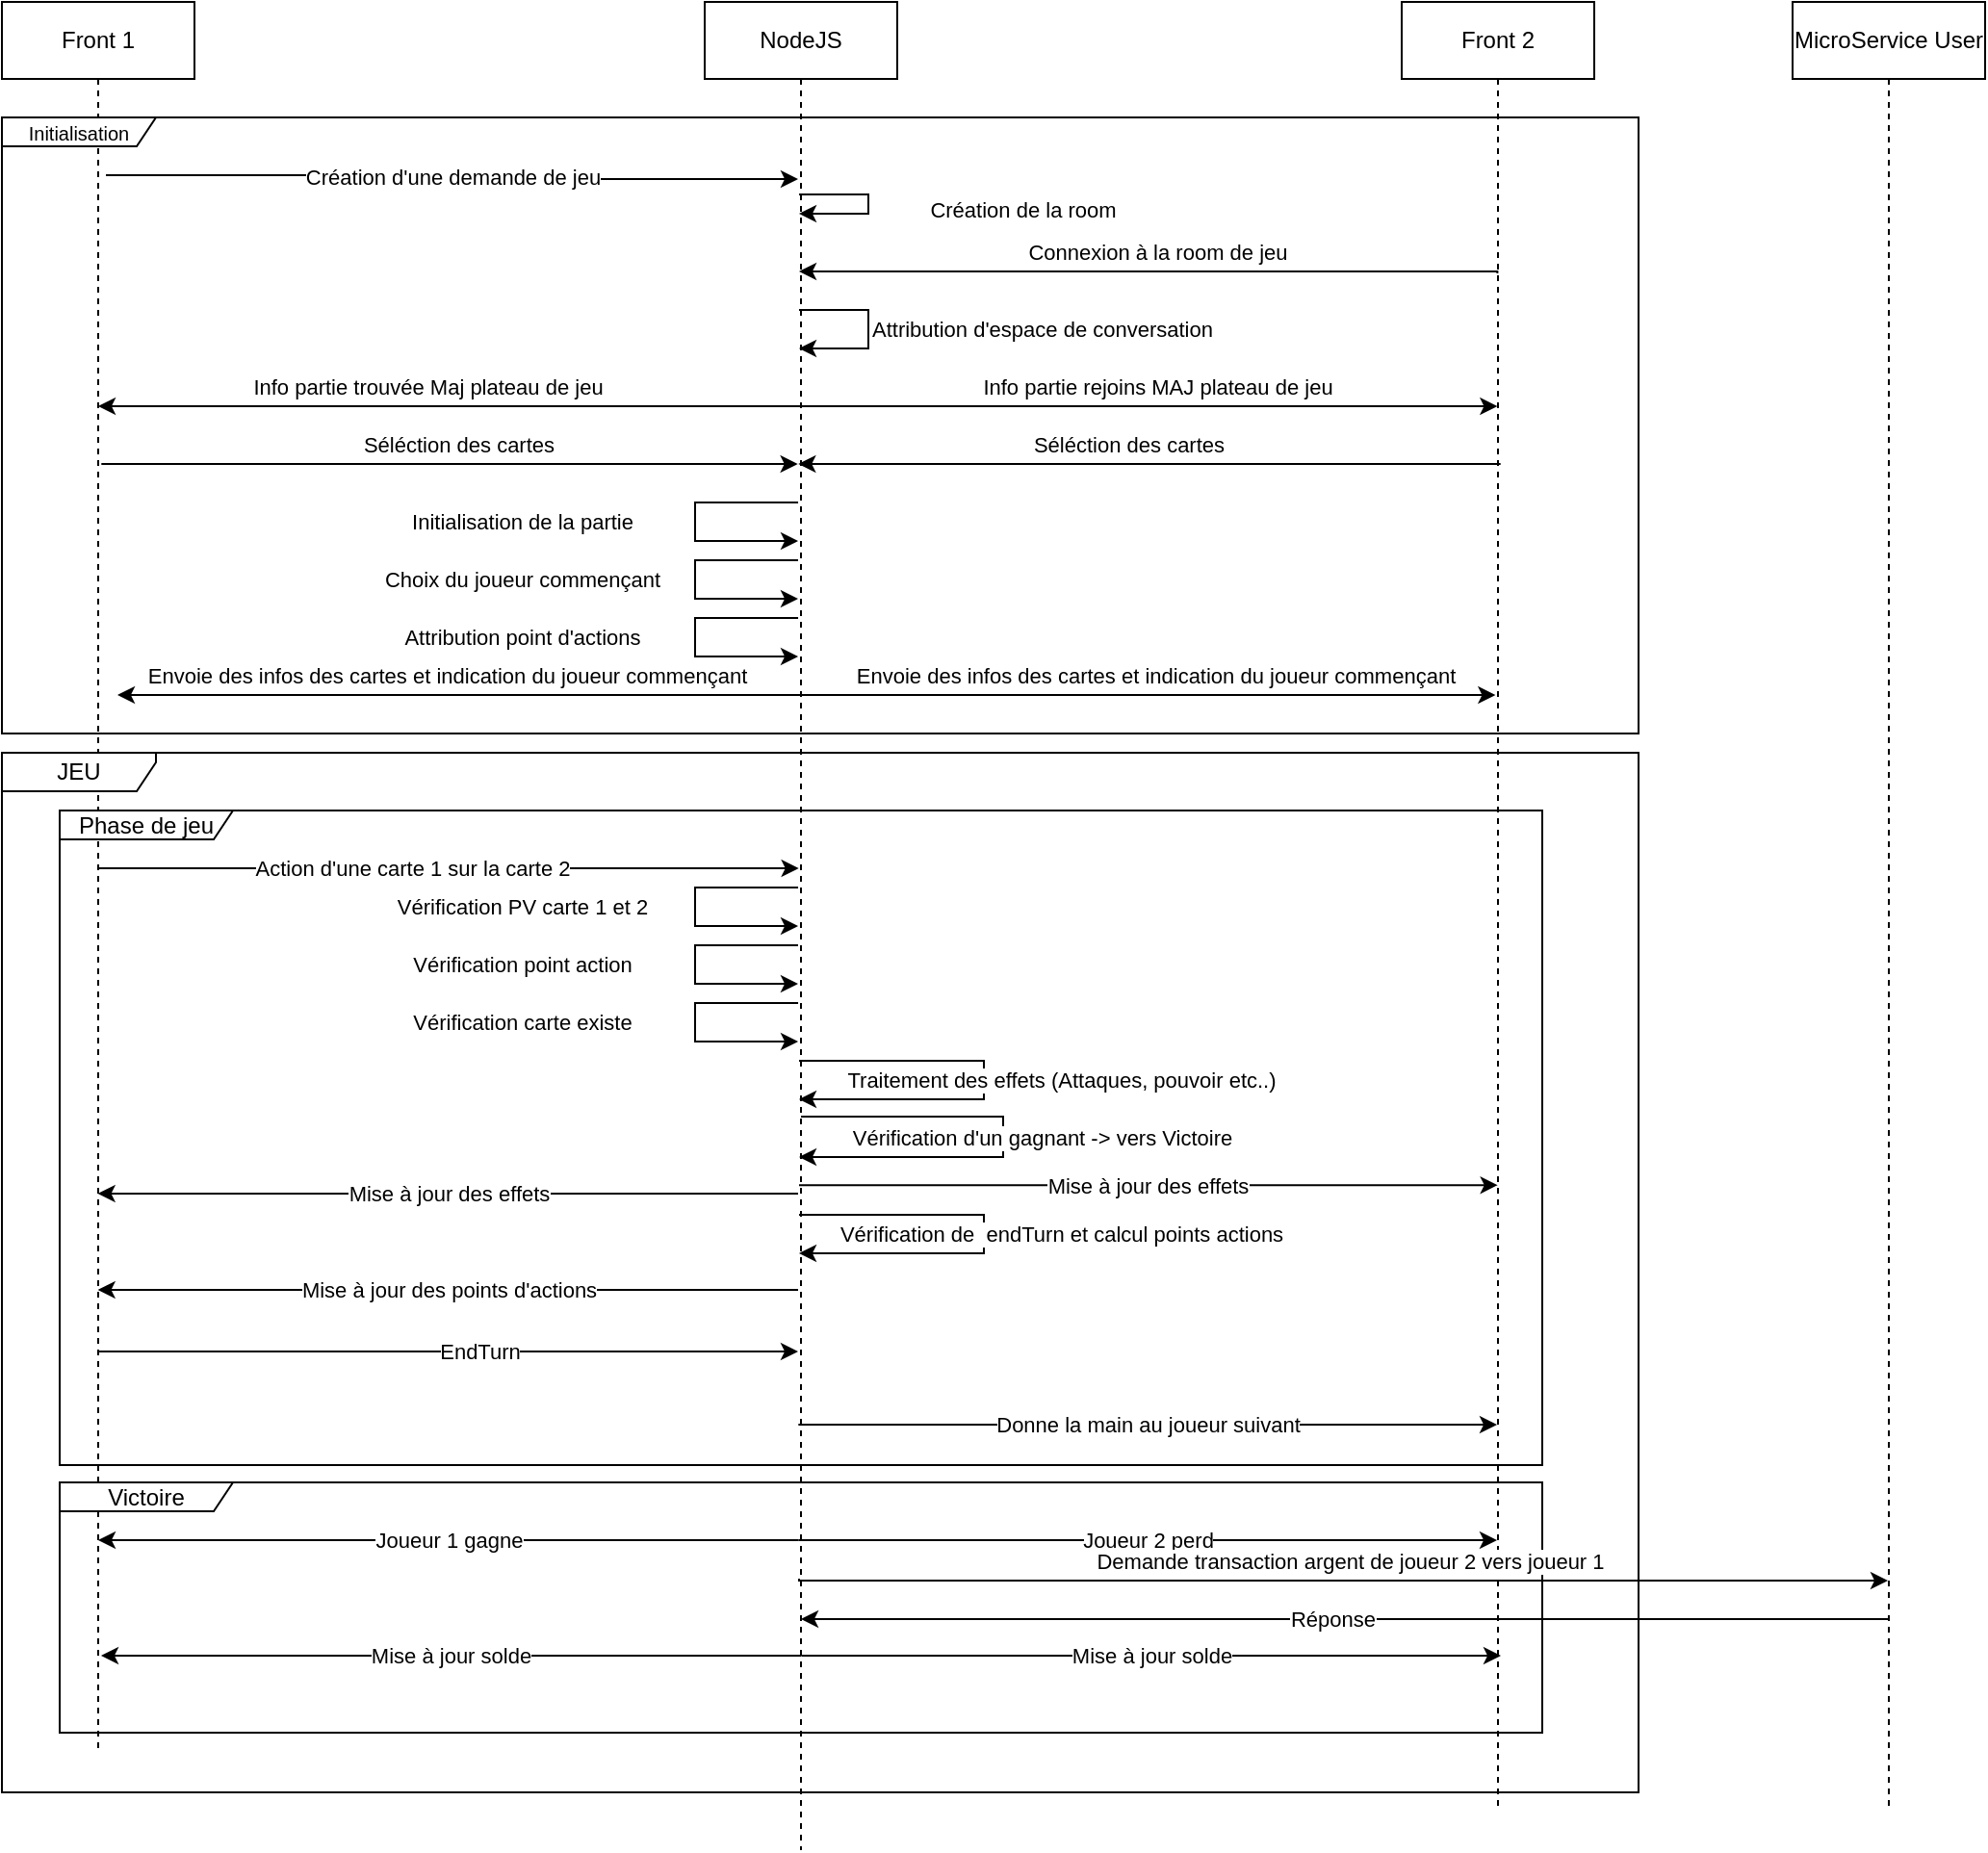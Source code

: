 <mxfile version="22.1.2" type="google">
  <diagram name="Page-1" id="gnVFWZGqIc8BrULZ6FPJ">
    <mxGraphModel grid="1" page="1" gridSize="10" guides="1" tooltips="1" connect="1" arrows="1" fold="1" pageScale="1" pageWidth="827" pageHeight="1169" math="0" shadow="0">
      <root>
        <mxCell id="0" />
        <mxCell id="1" parent="0" />
        <mxCell id="oDQM0gnMrSCix5-Gq_yv-5" value="Création d&#39;une demande de jeu" style="edgeStyle=orthogonalEdgeStyle;rounded=0;orthogonalLoop=1;jettySize=auto;html=1;curved=0;exitX=0.505;exitY=0.198;exitDx=0;exitDy=0;exitPerimeter=0;" edge="1" parent="1">
          <mxGeometry relative="1" as="geometry">
            <mxPoint x="413.5" y="151.52" as="targetPoint" />
            <mxPoint x="54" y="150.0" as="sourcePoint" />
            <Array as="points">
              <mxPoint x="234" y="150" />
              <mxPoint x="234" y="152" />
              <mxPoint x="413" y="152" />
            </Array>
          </mxGeometry>
        </mxCell>
        <mxCell id="oDQM0gnMrSCix5-Gq_yv-15" style="edgeStyle=orthogonalEdgeStyle;rounded=0;orthogonalLoop=1;jettySize=auto;html=1;curved=0;" edge="1" parent="1">
          <mxGeometry relative="1" as="geometry">
            <mxPoint x="49.997" y="510" as="sourcePoint" />
            <mxPoint x="413.83" y="510" as="targetPoint" />
            <Array as="points">
              <mxPoint x="230.33" y="510" />
              <mxPoint x="230.33" y="510" />
            </Array>
          </mxGeometry>
        </mxCell>
        <mxCell id="oDQM0gnMrSCix5-Gq_yv-16" value="Action d&#39;une carte 1 sur la carte 2" style="edgeLabel;html=1;align=center;verticalAlign=middle;resizable=0;points=[];" vertex="1" connectable="0" parent="oDQM0gnMrSCix5-Gq_yv-15">
          <mxGeometry x="-0.107" relative="1" as="geometry">
            <mxPoint as="offset" />
          </mxGeometry>
        </mxCell>
        <mxCell id="oDQM0gnMrSCix5-Gq_yv-24" style="edgeStyle=orthogonalEdgeStyle;rounded=0;orthogonalLoop=1;jettySize=auto;html=1;curved=0;" edge="1" parent="1">
          <mxGeometry relative="1" as="geometry">
            <mxPoint x="49.667" y="761" as="sourcePoint" />
            <mxPoint x="413.5" y="761" as="targetPoint" />
            <Array as="points">
              <mxPoint x="240" y="761" />
              <mxPoint x="240" y="761" />
            </Array>
          </mxGeometry>
        </mxCell>
        <mxCell id="oDQM0gnMrSCix5-Gq_yv-25" value="EndTurn" style="edgeLabel;html=1;align=center;verticalAlign=middle;resizable=0;points=[];" vertex="1" connectable="0" parent="oDQM0gnMrSCix5-Gq_yv-24">
          <mxGeometry x="0.09" relative="1" as="geometry">
            <mxPoint as="offset" />
          </mxGeometry>
        </mxCell>
        <mxCell id="oDQM0gnMrSCix5-Gq_yv-2" value="Front 1" style="shape=umlLifeline;perimeter=lifelinePerimeter;whiteSpace=wrap;html=1;container=1;dropTarget=0;collapsible=0;recursiveResize=0;outlineConnect=0;portConstraint=eastwest;newEdgeStyle={&quot;curved&quot;:0,&quot;rounded&quot;:0};" vertex="1" parent="1">
          <mxGeometry y="60" width="100" height="910" as="geometry" />
        </mxCell>
        <mxCell id="oDQM0gnMrSCix5-Gq_yv-18" value="Mise à jour des effets" style="edgeStyle=orthogonalEdgeStyle;rounded=0;orthogonalLoop=1;jettySize=auto;html=1;curved=0;" edge="1" parent="1">
          <mxGeometry relative="1" as="geometry">
            <mxPoint x="413.997" y="674.58" as="sourcePoint" />
            <mxPoint x="776.83" y="674.58" as="targetPoint" />
          </mxGeometry>
        </mxCell>
        <mxCell id="oDQM0gnMrSCix5-Gq_yv-23" value="Mise à jour des points d&#39;actions" style="edgeStyle=orthogonalEdgeStyle;rounded=0;orthogonalLoop=1;jettySize=auto;html=1;curved=0;" edge="1" parent="1">
          <mxGeometry relative="1" as="geometry">
            <Array as="points">
              <mxPoint x="240" y="729" />
              <mxPoint x="240" y="729" />
            </Array>
            <mxPoint x="413.5" y="729" as="sourcePoint" />
            <mxPoint x="49.81" y="729" as="targetPoint" />
          </mxGeometry>
        </mxCell>
        <mxCell id="oDQM0gnMrSCix5-Gq_yv-27" value="Donne la main au joueur suivant" style="edgeStyle=orthogonalEdgeStyle;rounded=0;orthogonalLoop=1;jettySize=auto;html=1;curved=0;" edge="1" parent="1">
          <mxGeometry relative="1" as="geometry">
            <mxPoint x="413.667" y="799" as="sourcePoint" />
            <mxPoint x="776.5" y="799" as="targetPoint" />
            <Array as="points">
              <mxPoint x="590" y="799" />
              <mxPoint x="590" y="799" />
            </Array>
          </mxGeometry>
        </mxCell>
        <mxCell id="oDQM0gnMrSCix5-Gq_yv-30" value="Joueur 1 gagne" style="edgeStyle=orthogonalEdgeStyle;rounded=0;orthogonalLoop=1;jettySize=auto;html=1;curved=0;" edge="1" parent="1">
          <mxGeometry relative="1" as="geometry">
            <mxPoint x="413.83" y="859" as="sourcePoint" />
            <mxPoint x="49.997" y="859" as="targetPoint" />
            <Array as="points">
              <mxPoint x="310.33" y="859" />
              <mxPoint x="310.33" y="859" />
            </Array>
          </mxGeometry>
        </mxCell>
        <mxCell id="oDQM0gnMrSCix5-Gq_yv-3" value="NodeJS" style="shape=umlLifeline;perimeter=lifelinePerimeter;whiteSpace=wrap;html=1;container=1;dropTarget=0;collapsible=0;recursiveResize=0;outlineConnect=0;portConstraint=eastwest;newEdgeStyle={&quot;curved&quot;:0,&quot;rounded&quot;:0};" vertex="1" parent="1">
          <mxGeometry x="365" y="60" width="100" height="960" as="geometry" />
        </mxCell>
        <mxCell id="oDQM0gnMrSCix5-Gq_yv-6" value="Connexion à la room de jeu" style="edgeStyle=orthogonalEdgeStyle;rounded=0;orthogonalLoop=1;jettySize=auto;html=1;curved=0;" edge="1" parent="1">
          <mxGeometry x="-0.023" y="-10" relative="1" as="geometry">
            <mxPoint x="776.69" y="201.034" as="sourcePoint" />
            <mxPoint x="414.0" y="200" as="targetPoint" />
            <Array as="points">
              <mxPoint x="777" y="200" />
            </Array>
            <mxPoint as="offset" />
          </mxGeometry>
        </mxCell>
        <mxCell id="oDQM0gnMrSCix5-Gq_yv-4" value="Front 2" style="shape=umlLifeline;perimeter=lifelinePerimeter;whiteSpace=wrap;html=1;container=1;dropTarget=0;collapsible=0;recursiveResize=0;outlineConnect=0;portConstraint=eastwest;newEdgeStyle={&quot;curved&quot;:0,&quot;rounded&quot;:0};" vertex="1" parent="1">
          <mxGeometry x="727" y="60" width="100" height="940" as="geometry" />
        </mxCell>
        <mxCell id="oDQM0gnMrSCix5-Gq_yv-7" style="edgeStyle=orthogonalEdgeStyle;rounded=0;orthogonalLoop=1;jettySize=auto;html=1;curved=0;" edge="1" parent="1">
          <mxGeometry relative="1" as="geometry">
            <mxPoint x="414" y="220" as="sourcePoint" />
            <mxPoint x="413.997" y="240" as="targetPoint" />
            <Array as="points">
              <mxPoint x="450" y="220" />
              <mxPoint x="450" y="240" />
            </Array>
          </mxGeometry>
        </mxCell>
        <mxCell id="oDQM0gnMrSCix5-Gq_yv-8" value="Attribution d&#39;espace de conversation" style="edgeLabel;html=1;align=center;verticalAlign=middle;resizable=0;points=[];" vertex="1" connectable="0" parent="oDQM0gnMrSCix5-Gq_yv-7">
          <mxGeometry x="0.062" y="-2" relative="1" as="geometry">
            <mxPoint x="92" y="-3" as="offset" />
          </mxGeometry>
        </mxCell>
        <mxCell id="oDQM0gnMrSCix5-Gq_yv-9" value="Choix du joueur commençant" style="edgeStyle=orthogonalEdgeStyle;rounded=0;orthogonalLoop=1;jettySize=auto;html=1;curved=0;" edge="1" parent="1">
          <mxGeometry y="-90" relative="1" as="geometry">
            <mxPoint x="413.49" y="350" as="sourcePoint" />
            <mxPoint x="413.49" y="370" as="targetPoint" />
            <Array as="points">
              <mxPoint x="359.99" y="370" />
            </Array>
            <mxPoint as="offset" />
          </mxGeometry>
        </mxCell>
        <mxCell id="oDQM0gnMrSCix5-Gq_yv-14" value="&lt;font style=&quot;font-size: 10px;&quot;&gt;Initialisation&lt;/font&gt;" style="shape=umlFrame;whiteSpace=wrap;html=1;pointerEvents=0;width=80;height=15;" vertex="1" parent="1">
          <mxGeometry y="120" width="850" height="320" as="geometry" />
        </mxCell>
        <mxCell id="oDQM0gnMrSCix5-Gq_yv-17" value="Traitement des effets (Attaques, pouvoir etc..)" style="edgeStyle=orthogonalEdgeStyle;rounded=0;orthogonalLoop=1;jettySize=auto;html=1;curved=0;" edge="1" parent="1">
          <mxGeometry y="40" relative="1" as="geometry">
            <mxPoint x="413.997" y="610" as="sourcePoint" />
            <mxPoint x="413.997" y="630" as="targetPoint" />
            <Array as="points">
              <mxPoint x="510" y="630" />
            </Array>
            <mxPoint as="offset" />
          </mxGeometry>
        </mxCell>
        <mxCell id="oDQM0gnMrSCix5-Gq_yv-19" value="Vérification de&amp;nbsp; endTurn et calcul points actions" style="edgeStyle=orthogonalEdgeStyle;rounded=0;orthogonalLoop=1;jettySize=auto;html=1;curved=0;" edge="1" parent="1">
          <mxGeometry y="40" relative="1" as="geometry">
            <mxPoint x="413.997" y="690" as="sourcePoint" />
            <mxPoint x="413.997" y="710" as="targetPoint" />
            <Array as="points">
              <mxPoint x="510" y="710" />
            </Array>
            <mxPoint as="offset" />
          </mxGeometry>
        </mxCell>
        <mxCell id="oDQM0gnMrSCix5-Gq_yv-21" value="JEU" style="shape=umlFrame;whiteSpace=wrap;html=1;pointerEvents=0;width=80;height=20;" vertex="1" parent="1">
          <mxGeometry y="450" width="850" height="540" as="geometry" />
        </mxCell>
        <mxCell id="oDQM0gnMrSCix5-Gq_yv-22" value="Phase de jeu" style="shape=umlFrame;whiteSpace=wrap;html=1;pointerEvents=0;width=90;height=15;" vertex="1" parent="1">
          <mxGeometry x="30" y="480" width="770" height="340" as="geometry" />
        </mxCell>
        <mxCell id="oDQM0gnMrSCix5-Gq_yv-28" value="&lt;div&gt;Victoire&lt;/div&gt;" style="shape=umlFrame;whiteSpace=wrap;html=1;pointerEvents=0;width=90;height=15;" vertex="1" parent="1">
          <mxGeometry x="30" y="829" width="770" height="130" as="geometry" />
        </mxCell>
        <mxCell id="oDQM0gnMrSCix5-Gq_yv-29" value="&lt;div&gt;Vérification d&#39;un gagnant -&amp;gt; vers Victoire&lt;/div&gt;" style="edgeStyle=orthogonalEdgeStyle;rounded=0;orthogonalLoop=1;jettySize=auto;html=1;curved=0;" edge="1" parent="1" source="oDQM0gnMrSCix5-Gq_yv-3">
          <mxGeometry x="0.001" y="20" relative="1" as="geometry">
            <mxPoint x="413.667" y="630" as="sourcePoint" />
            <mxPoint x="414" y="660" as="targetPoint" />
            <Array as="points">
              <mxPoint x="520" y="639" />
              <mxPoint x="520" y="660" />
              <mxPoint x="414" y="660" />
            </Array>
            <mxPoint as="offset" />
          </mxGeometry>
        </mxCell>
        <mxCell id="QZhBQbxSyByd-HyGM5Au-4" value="Mise à jour des effets" style="edgeStyle=orthogonalEdgeStyle;rounded=0;orthogonalLoop=1;jettySize=auto;html=1;curved=0;" edge="1" parent="1">
          <mxGeometry relative="1" as="geometry">
            <mxPoint x="413.5" y="679" as="sourcePoint" />
            <mxPoint x="49.81" y="679" as="targetPoint" />
            <Array as="points">
              <mxPoint x="140" y="679" />
              <mxPoint x="140" y="679" />
            </Array>
          </mxGeometry>
        </mxCell>
        <mxCell id="QZhBQbxSyByd-HyGM5Au-6" value="Joueur 2 perd" style="edgeStyle=orthogonalEdgeStyle;rounded=0;orthogonalLoop=1;jettySize=auto;html=1;curved=0;" edge="1" parent="1">
          <mxGeometry relative="1" as="geometry">
            <mxPoint x="413.81" y="859" as="sourcePoint" />
            <mxPoint x="776.5" y="859" as="targetPoint" />
            <Array as="points">
              <mxPoint x="700" y="859" />
              <mxPoint x="700" y="859" />
            </Array>
          </mxGeometry>
        </mxCell>
        <mxCell id="QZhBQbxSyByd-HyGM5Au-7" value="Demande transaction argent de joueur 2 vers joueur 1" style="edgeStyle=orthogonalEdgeStyle;rounded=0;orthogonalLoop=1;jettySize=auto;html=1;curved=0;" edge="1" parent="1" target="hg-EKefb4vMzSc7bMJ_z-16">
          <mxGeometry x="0.011" y="10" relative="1" as="geometry">
            <mxPoint x="413.997" y="879" as="sourcePoint" />
            <mxPoint x="413.997" y="899" as="targetPoint" />
            <Array as="points">
              <mxPoint x="750" y="880" />
              <mxPoint x="750" y="880" />
            </Array>
            <mxPoint x="1" as="offset" />
          </mxGeometry>
        </mxCell>
        <mxCell id="QZhBQbxSyByd-HyGM5Au-8" value="Mise à jour solde" style="edgeStyle=orthogonalEdgeStyle;rounded=0;orthogonalLoop=1;jettySize=auto;html=1;curved=0;" edge="1" parent="1">
          <mxGeometry relative="1" as="geometry">
            <mxPoint x="415.33" y="919" as="sourcePoint" />
            <mxPoint x="51.497" y="919" as="targetPoint" />
            <Array as="points">
              <mxPoint x="311.83" y="919" />
              <mxPoint x="311.83" y="919" />
            </Array>
          </mxGeometry>
        </mxCell>
        <mxCell id="QZhBQbxSyByd-HyGM5Au-9" value="Mise à jour solde" style="edgeStyle=orthogonalEdgeStyle;rounded=0;orthogonalLoop=1;jettySize=auto;html=1;curved=0;" edge="1" parent="1">
          <mxGeometry relative="1" as="geometry">
            <mxPoint x="415.5" y="919" as="sourcePoint" />
            <mxPoint x="778.5" y="919" as="targetPoint" />
            <Array as="points">
              <mxPoint x="701.5" y="919" />
              <mxPoint x="701.5" y="919" />
            </Array>
          </mxGeometry>
        </mxCell>
        <mxCell id="hg-EKefb4vMzSc7bMJ_z-1" style="edgeStyle=orthogonalEdgeStyle;rounded=0;orthogonalLoop=1;jettySize=auto;html=1;curved=0;" edge="1" parent="1">
          <mxGeometry relative="1" as="geometry">
            <mxPoint x="414" y="160" as="sourcePoint" />
            <mxPoint x="414" y="170" as="targetPoint" />
            <Array as="points">
              <mxPoint x="450" y="160" />
              <mxPoint x="450" y="170" />
            </Array>
          </mxGeometry>
        </mxCell>
        <mxCell id="hg-EKefb4vMzSc7bMJ_z-2" value="&lt;div&gt;Création de la room&lt;/div&gt;" style="edgeLabel;html=1;align=center;verticalAlign=middle;resizable=0;points=[];" connectable="0" vertex="1" parent="hg-EKefb4vMzSc7bMJ_z-1">
          <mxGeometry x="0.062" y="-2" relative="1" as="geometry">
            <mxPoint x="82" as="offset" />
          </mxGeometry>
        </mxCell>
        <mxCell id="hg-EKefb4vMzSc7bMJ_z-4" value="Envoie des infos des cartes et indication du joueur commençant" style="edgeStyle=orthogonalEdgeStyle;rounded=0;orthogonalLoop=1;jettySize=auto;html=1;curved=0;" edge="1" parent="1">
          <mxGeometry x="0.061" y="-10" relative="1" as="geometry">
            <mxPoint x="424.69" y="420" as="sourcePoint" />
            <mxPoint x="60.0" y="420" as="targetPoint" />
            <Array as="points">
              <mxPoint x="240.19" y="420" />
              <mxPoint x="240.19" y="420" />
            </Array>
            <mxPoint as="offset" />
          </mxGeometry>
        </mxCell>
        <mxCell id="hg-EKefb4vMzSc7bMJ_z-5" value="Envoie des infos des cartes et indication du joueur commençant" style="edgeStyle=orthogonalEdgeStyle;rounded=0;orthogonalLoop=1;jettySize=auto;html=1;curved=0;" edge="1" parent="1">
          <mxGeometry x="0.024" y="10" relative="1" as="geometry">
            <mxPoint x="414.0" y="420" as="sourcePoint" />
            <mxPoint x="775.69" y="420" as="targetPoint" />
            <Array as="points">
              <mxPoint x="599.19" y="420" />
              <mxPoint x="599.19" y="420" />
            </Array>
            <mxPoint as="offset" />
          </mxGeometry>
        </mxCell>
        <mxCell id="hg-EKefb4vMzSc7bMJ_z-6" value="Info partie trouvée Maj plateau de jeu" style="edgeStyle=orthogonalEdgeStyle;rounded=0;orthogonalLoop=1;jettySize=auto;html=1;curved=0;" edge="1" parent="1">
          <mxGeometry x="0.061" y="-10" relative="1" as="geometry">
            <mxPoint x="414.69" y="270" as="sourcePoint" />
            <mxPoint x="50.0" y="270" as="targetPoint" />
            <Array as="points">
              <mxPoint x="230.19" y="270" />
              <mxPoint x="230.19" y="270" />
            </Array>
            <mxPoint as="offset" />
          </mxGeometry>
        </mxCell>
        <mxCell id="hg-EKefb4vMzSc7bMJ_z-7" value="Info partie rejoins MAJ plateau de jeu" style="edgeStyle=orthogonalEdgeStyle;rounded=0;orthogonalLoop=1;jettySize=auto;html=1;curved=0;" edge="1" parent="1">
          <mxGeometry x="0.024" y="10" relative="1" as="geometry">
            <mxPoint x="415.0" y="270" as="sourcePoint" />
            <mxPoint x="776.69" y="270" as="targetPoint" />
            <Array as="points">
              <mxPoint x="600.19" y="270" />
              <mxPoint x="600.19" y="270" />
            </Array>
            <mxPoint as="offset" />
          </mxGeometry>
        </mxCell>
        <mxCell id="hg-EKefb4vMzSc7bMJ_z-8" value="Séléction des cartes" style="edgeStyle=orthogonalEdgeStyle;rounded=0;orthogonalLoop=1;jettySize=auto;html=1;curved=0;" edge="1" parent="1">
          <mxGeometry x="0.061" y="-10" relative="1" as="geometry">
            <mxPoint x="778.34" y="300" as="sourcePoint" />
            <mxPoint x="413.65" y="300" as="targetPoint" />
            <Array as="points">
              <mxPoint x="593.84" y="300" />
              <mxPoint x="593.84" y="300" />
            </Array>
            <mxPoint as="offset" />
          </mxGeometry>
        </mxCell>
        <mxCell id="hg-EKefb4vMzSc7bMJ_z-9" value="Séléction des cartes" style="edgeStyle=orthogonalEdgeStyle;rounded=0;orthogonalLoop=1;jettySize=auto;html=1;curved=0;" edge="1" parent="1">
          <mxGeometry x="0.024" y="10" relative="1" as="geometry">
            <mxPoint x="51.65" y="300" as="sourcePoint" />
            <mxPoint x="413.34" y="300" as="targetPoint" />
            <Array as="points">
              <mxPoint x="236.84" y="300" />
              <mxPoint x="236.84" y="300" />
            </Array>
            <mxPoint as="offset" />
          </mxGeometry>
        </mxCell>
        <mxCell id="hg-EKefb4vMzSc7bMJ_z-10" value="Attribution point d&#39;actions" style="edgeStyle=orthogonalEdgeStyle;rounded=0;orthogonalLoop=1;jettySize=auto;html=1;curved=0;" edge="1" parent="1">
          <mxGeometry y="-90" relative="1" as="geometry">
            <mxPoint x="413.52" y="380" as="sourcePoint" />
            <mxPoint x="413.52" y="400" as="targetPoint" />
            <Array as="points">
              <mxPoint x="360.02" y="400" />
            </Array>
            <mxPoint as="offset" />
          </mxGeometry>
        </mxCell>
        <mxCell id="hg-EKefb4vMzSc7bMJ_z-12" value="Initialisation de la partie" style="edgeStyle=orthogonalEdgeStyle;rounded=0;orthogonalLoop=1;jettySize=auto;html=1;curved=0;" edge="1" parent="1">
          <mxGeometry y="-90" relative="1" as="geometry">
            <mxPoint x="413.52" y="320" as="sourcePoint" />
            <mxPoint x="413.52" y="340" as="targetPoint" />
            <Array as="points">
              <mxPoint x="360.02" y="340" />
            </Array>
            <mxPoint as="offset" />
          </mxGeometry>
        </mxCell>
        <mxCell id="hg-EKefb4vMzSc7bMJ_z-13" value="Vérification point action" style="edgeStyle=orthogonalEdgeStyle;rounded=0;orthogonalLoop=1;jettySize=auto;html=1;curved=0;" edge="1" parent="1">
          <mxGeometry y="-90" relative="1" as="geometry">
            <mxPoint x="413.49" y="550" as="sourcePoint" />
            <mxPoint x="413.49" y="570" as="targetPoint" />
            <Array as="points">
              <mxPoint x="359.99" y="570" />
            </Array>
            <mxPoint as="offset" />
          </mxGeometry>
        </mxCell>
        <mxCell id="hg-EKefb4vMzSc7bMJ_z-14" value="Vérification carte existe" style="edgeStyle=orthogonalEdgeStyle;rounded=0;orthogonalLoop=1;jettySize=auto;html=1;curved=0;" edge="1" parent="1">
          <mxGeometry y="-90" relative="1" as="geometry">
            <mxPoint x="413.52" y="580" as="sourcePoint" />
            <mxPoint x="413.52" y="600" as="targetPoint" />
            <Array as="points">
              <mxPoint x="360.02" y="600" />
            </Array>
            <mxPoint as="offset" />
          </mxGeometry>
        </mxCell>
        <mxCell id="hg-EKefb4vMzSc7bMJ_z-15" value="Vérification PV carte 1 et 2" style="edgeStyle=orthogonalEdgeStyle;rounded=0;orthogonalLoop=1;jettySize=auto;html=1;curved=0;" edge="1" parent="1">
          <mxGeometry y="-90" relative="1" as="geometry">
            <mxPoint x="413.52" y="520" as="sourcePoint" />
            <mxPoint x="413.52" y="540" as="targetPoint" />
            <Array as="points">
              <mxPoint x="360.02" y="540" />
            </Array>
            <mxPoint as="offset" />
          </mxGeometry>
        </mxCell>
        <mxCell id="hg-EKefb4vMzSc7bMJ_z-16" value="MicroService User" style="shape=umlLifeline;perimeter=lifelinePerimeter;whiteSpace=wrap;html=1;container=1;dropTarget=0;collapsible=0;recursiveResize=0;outlineConnect=0;portConstraint=eastwest;newEdgeStyle={&quot;curved&quot;:0,&quot;rounded&quot;:0};" vertex="1" parent="1">
          <mxGeometry x="930" y="60" width="100" height="940" as="geometry" />
        </mxCell>
        <mxCell id="hg-EKefb4vMzSc7bMJ_z-17" value="&lt;div&gt;Réponse&lt;/div&gt;" style="edgeStyle=orthogonalEdgeStyle;rounded=0;orthogonalLoop=1;jettySize=auto;html=1;curved=0;" edge="1" parent="1" source="hg-EKefb4vMzSc7bMJ_z-16" target="oDQM0gnMrSCix5-Gq_yv-3">
          <mxGeometry x="0.024" relative="1" as="geometry">
            <mxPoint x="423.997" y="889" as="sourcePoint" />
            <mxPoint x="990" y="890" as="targetPoint" />
            <Array as="points">
              <mxPoint x="870" y="900" />
              <mxPoint x="870" y="900" />
            </Array>
            <mxPoint as="offset" />
          </mxGeometry>
        </mxCell>
      </root>
    </mxGraphModel>
  </diagram>
</mxfile>
